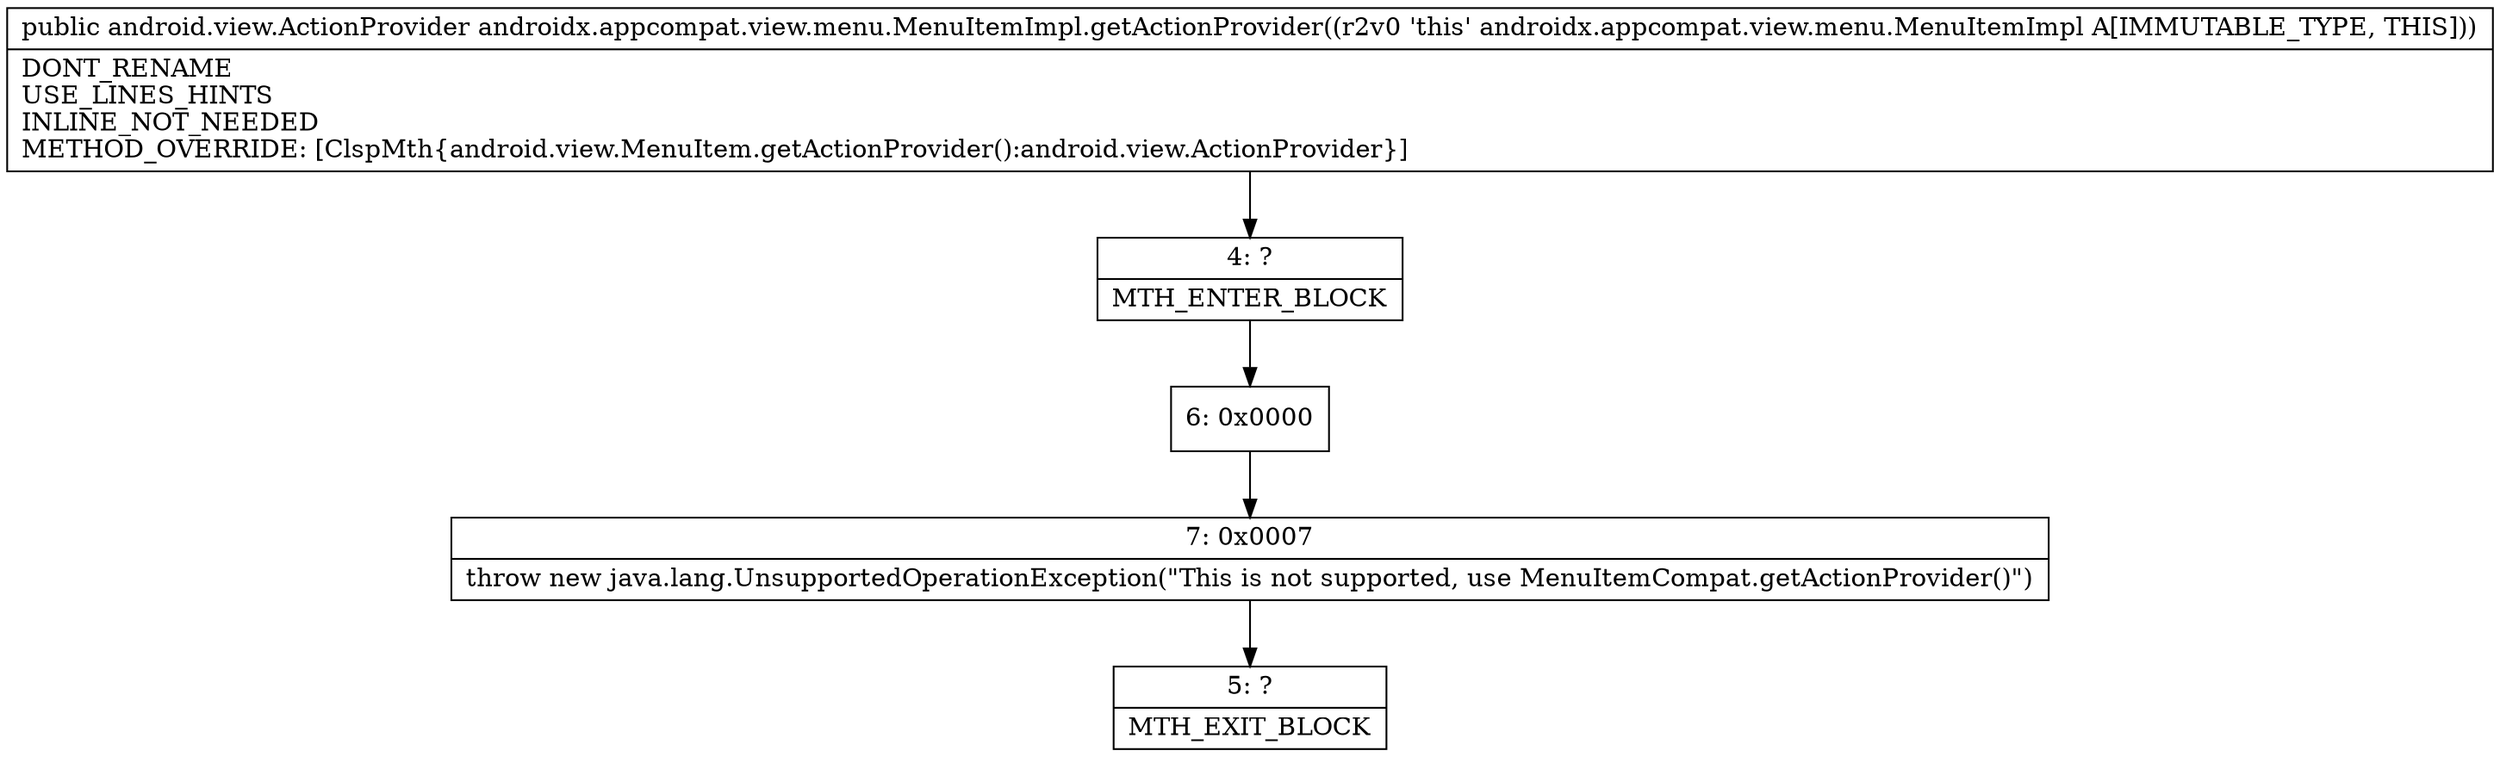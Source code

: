 digraph "CFG forandroidx.appcompat.view.menu.MenuItemImpl.getActionProvider()Landroid\/view\/ActionProvider;" {
Node_4 [shape=record,label="{4\:\ ?|MTH_ENTER_BLOCK\l}"];
Node_6 [shape=record,label="{6\:\ 0x0000}"];
Node_7 [shape=record,label="{7\:\ 0x0007|throw new java.lang.UnsupportedOperationException(\"This is not supported, use MenuItemCompat.getActionProvider()\")\l}"];
Node_5 [shape=record,label="{5\:\ ?|MTH_EXIT_BLOCK\l}"];
MethodNode[shape=record,label="{public android.view.ActionProvider androidx.appcompat.view.menu.MenuItemImpl.getActionProvider((r2v0 'this' androidx.appcompat.view.menu.MenuItemImpl A[IMMUTABLE_TYPE, THIS]))  | DONT_RENAME\lUSE_LINES_HINTS\lINLINE_NOT_NEEDED\lMETHOD_OVERRIDE: [ClspMth\{android.view.MenuItem.getActionProvider():android.view.ActionProvider\}]\l}"];
MethodNode -> Node_4;Node_4 -> Node_6;
Node_6 -> Node_7;
Node_7 -> Node_5;
}

